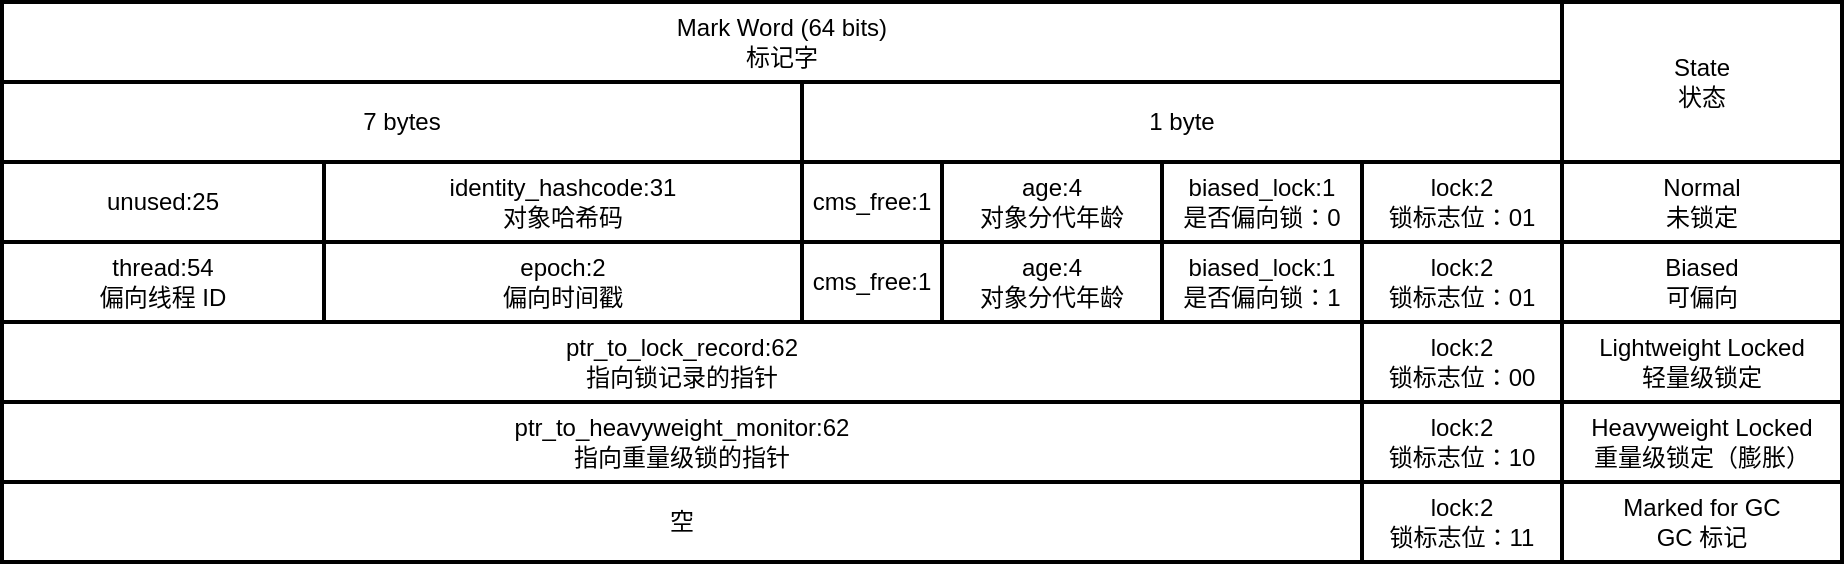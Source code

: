 <mxfile version="17.4.2" type="github">
  <diagram id="FtOTbmWVW1BAd9OqyBhV" name="Page-1">
    <mxGraphModel dx="1236" dy="819" grid="1" gridSize="10" guides="1" tooltips="1" connect="1" arrows="1" fold="1" page="1" pageScale="1" pageWidth="1169" pageHeight="1654" math="0" shadow="0">
      <root>
        <mxCell id="0" />
        <mxCell id="1" parent="0" />
        <mxCell id="H3et-QldE6UNzk7_1pBx-1" value="" style="shape=table;startSize=0;container=1;collapsible=0;childLayout=tableLayout;strokeWidth=2;" vertex="1" parent="1">
          <mxGeometry x="120" y="320" width="920.0" height="280" as="geometry" />
        </mxCell>
        <mxCell id="H3et-QldE6UNzk7_1pBx-2" value="" style="shape=tableRow;horizontal=0;startSize=0;swimlaneHead=0;swimlaneBody=0;top=0;left=0;bottom=0;right=0;collapsible=0;dropTarget=0;fillColor=none;points=[[0,0.5],[1,0.5]];portConstraint=eastwest;strokeWidth=2;" vertex="1" parent="H3et-QldE6UNzk7_1pBx-1">
          <mxGeometry width="920.0" height="40" as="geometry" />
        </mxCell>
        <mxCell id="H3et-QldE6UNzk7_1pBx-3" value="&lt;div&gt;Mark Word (64 bits)&lt;/div&gt;&lt;div&gt;标记字&lt;/div&gt;" style="shape=partialRectangle;html=1;whiteSpace=wrap;connectable=0;overflow=hidden;fillColor=none;top=0;left=0;bottom=0;right=0;pointerEvents=1;rowspan=1;colspan=6;strokeWidth=2;" vertex="1" parent="H3et-QldE6UNzk7_1pBx-2">
          <mxGeometry width="780" height="40" as="geometry">
            <mxRectangle width="161" height="40" as="alternateBounds" />
          </mxGeometry>
        </mxCell>
        <mxCell id="H3et-QldE6UNzk7_1pBx-4" value="" style="shape=partialRectangle;html=1;whiteSpace=wrap;connectable=0;overflow=hidden;fillColor=none;top=0;left=0;bottom=0;right=0;pointerEvents=1;" vertex="1" visible="0" parent="H3et-QldE6UNzk7_1pBx-2">
          <mxGeometry x="161" width="239" height="40" as="geometry">
            <mxRectangle width="239" height="40" as="alternateBounds" />
          </mxGeometry>
        </mxCell>
        <mxCell id="H3et-QldE6UNzk7_1pBx-5" value="" style="shape=partialRectangle;html=1;whiteSpace=wrap;connectable=0;overflow=hidden;fillColor=none;top=0;left=0;bottom=0;right=0;pointerEvents=1;" vertex="1" visible="0" parent="H3et-QldE6UNzk7_1pBx-2">
          <mxGeometry x="400" width="70" height="40" as="geometry">
            <mxRectangle width="70" height="40" as="alternateBounds" />
          </mxGeometry>
        </mxCell>
        <mxCell id="H3et-QldE6UNzk7_1pBx-6" value="" style="shape=partialRectangle;html=1;whiteSpace=wrap;connectable=0;overflow=hidden;fillColor=none;top=0;left=0;bottom=0;right=0;pointerEvents=1;" vertex="1" visible="0" parent="H3et-QldE6UNzk7_1pBx-2">
          <mxGeometry x="470" width="110" height="40" as="geometry">
            <mxRectangle width="110" height="40" as="alternateBounds" />
          </mxGeometry>
        </mxCell>
        <mxCell id="H3et-QldE6UNzk7_1pBx-7" value="" style="shape=partialRectangle;html=1;whiteSpace=wrap;connectable=0;overflow=hidden;fillColor=none;top=0;left=0;bottom=0;right=0;pointerEvents=1;" vertex="1" visible="0" parent="H3et-QldE6UNzk7_1pBx-2">
          <mxGeometry x="580" width="100" height="40" as="geometry">
            <mxRectangle width="100" height="40" as="alternateBounds" />
          </mxGeometry>
        </mxCell>
        <mxCell id="H3et-QldE6UNzk7_1pBx-8" value="" style="shape=partialRectangle;html=1;whiteSpace=wrap;connectable=0;overflow=hidden;fillColor=none;top=0;left=0;bottom=0;right=0;pointerEvents=1;" vertex="1" visible="0" parent="H3et-QldE6UNzk7_1pBx-2">
          <mxGeometry x="680" width="100" height="40" as="geometry">
            <mxRectangle width="100" height="40" as="alternateBounds" />
          </mxGeometry>
        </mxCell>
        <mxCell id="H3et-QldE6UNzk7_1pBx-9" value="&lt;div&gt;State&lt;/div&gt;&lt;div&gt;状态&lt;br&gt;&lt;/div&gt;" style="shape=partialRectangle;html=1;whiteSpace=wrap;connectable=0;overflow=hidden;fillColor=none;top=0;left=0;bottom=0;right=0;pointerEvents=1;rowspan=2;colspan=1;strokeWidth=2;" vertex="1" parent="H3et-QldE6UNzk7_1pBx-2">
          <mxGeometry x="780" width="140" height="80" as="geometry">
            <mxRectangle width="140" height="40" as="alternateBounds" />
          </mxGeometry>
        </mxCell>
        <mxCell id="H3et-QldE6UNzk7_1pBx-50" style="shape=tableRow;horizontal=0;startSize=0;swimlaneHead=0;swimlaneBody=0;top=0;left=0;bottom=0;right=0;collapsible=0;dropTarget=0;fillColor=none;points=[[0,0.5],[1,0.5]];portConstraint=eastwest;strokeWidth=2;" vertex="1" parent="H3et-QldE6UNzk7_1pBx-1">
          <mxGeometry y="40" width="920.0" height="40" as="geometry" />
        </mxCell>
        <mxCell id="H3et-QldE6UNzk7_1pBx-51" value="7 bytes" style="shape=partialRectangle;html=1;whiteSpace=wrap;connectable=0;overflow=hidden;fillColor=none;top=0;left=0;bottom=0;right=0;pointerEvents=1;rowspan=1;colspan=2;strokeWidth=2;" vertex="1" parent="H3et-QldE6UNzk7_1pBx-50">
          <mxGeometry width="400" height="40" as="geometry">
            <mxRectangle width="161" height="40" as="alternateBounds" />
          </mxGeometry>
        </mxCell>
        <mxCell id="H3et-QldE6UNzk7_1pBx-52" style="shape=partialRectangle;html=1;whiteSpace=wrap;connectable=0;overflow=hidden;fillColor=none;top=0;left=0;bottom=0;right=0;pointerEvents=1;" vertex="1" visible="0" parent="H3et-QldE6UNzk7_1pBx-50">
          <mxGeometry x="161" width="239" height="40" as="geometry">
            <mxRectangle width="239" height="40" as="alternateBounds" />
          </mxGeometry>
        </mxCell>
        <mxCell id="H3et-QldE6UNzk7_1pBx-53" value="1 byte" style="shape=partialRectangle;html=1;whiteSpace=wrap;connectable=0;overflow=hidden;fillColor=none;top=0;left=0;bottom=0;right=0;pointerEvents=1;rowspan=1;colspan=4;strokeWidth=2;" vertex="1" parent="H3et-QldE6UNzk7_1pBx-50">
          <mxGeometry x="400" width="380" height="40" as="geometry">
            <mxRectangle width="70" height="40" as="alternateBounds" />
          </mxGeometry>
        </mxCell>
        <mxCell id="H3et-QldE6UNzk7_1pBx-54" style="shape=partialRectangle;html=1;whiteSpace=wrap;connectable=0;overflow=hidden;fillColor=none;top=0;left=0;bottom=0;right=0;pointerEvents=1;" vertex="1" visible="0" parent="H3et-QldE6UNzk7_1pBx-50">
          <mxGeometry x="470" width="110" height="40" as="geometry">
            <mxRectangle width="110" height="40" as="alternateBounds" />
          </mxGeometry>
        </mxCell>
        <mxCell id="H3et-QldE6UNzk7_1pBx-55" style="shape=partialRectangle;html=1;whiteSpace=wrap;connectable=0;overflow=hidden;fillColor=none;top=0;left=0;bottom=0;right=0;pointerEvents=1;" vertex="1" visible="0" parent="H3et-QldE6UNzk7_1pBx-50">
          <mxGeometry x="580" width="100" height="40" as="geometry">
            <mxRectangle width="100" height="40" as="alternateBounds" />
          </mxGeometry>
        </mxCell>
        <mxCell id="H3et-QldE6UNzk7_1pBx-56" style="shape=partialRectangle;html=1;whiteSpace=wrap;connectable=0;overflow=hidden;fillColor=none;top=0;left=0;bottom=0;right=0;pointerEvents=1;" vertex="1" visible="0" parent="H3et-QldE6UNzk7_1pBx-50">
          <mxGeometry x="680" width="100" height="40" as="geometry">
            <mxRectangle width="100" height="40" as="alternateBounds" />
          </mxGeometry>
        </mxCell>
        <mxCell id="H3et-QldE6UNzk7_1pBx-57" style="shape=partialRectangle;html=1;whiteSpace=wrap;connectable=0;overflow=hidden;fillColor=none;top=0;left=0;bottom=0;right=0;pointerEvents=1;" vertex="1" visible="0" parent="H3et-QldE6UNzk7_1pBx-50">
          <mxGeometry x="780" width="140" height="40" as="geometry">
            <mxRectangle width="140" height="40" as="alternateBounds" />
          </mxGeometry>
        </mxCell>
        <mxCell id="H3et-QldE6UNzk7_1pBx-10" value="" style="shape=tableRow;horizontal=0;startSize=0;swimlaneHead=0;swimlaneBody=0;top=0;left=0;bottom=0;right=0;collapsible=0;dropTarget=0;fillColor=none;points=[[0,0.5],[1,0.5]];portConstraint=eastwest;strokeWidth=2;" vertex="1" parent="H3et-QldE6UNzk7_1pBx-1">
          <mxGeometry y="80" width="920.0" height="40" as="geometry" />
        </mxCell>
        <mxCell id="H3et-QldE6UNzk7_1pBx-11" value="unused:25" style="shape=partialRectangle;html=1;whiteSpace=wrap;connectable=0;overflow=hidden;fillColor=none;top=0;left=0;bottom=0;right=0;pointerEvents=1;strokeWidth=2;" vertex="1" parent="H3et-QldE6UNzk7_1pBx-10">
          <mxGeometry width="161" height="40" as="geometry">
            <mxRectangle width="161" height="40" as="alternateBounds" />
          </mxGeometry>
        </mxCell>
        <mxCell id="H3et-QldE6UNzk7_1pBx-12" value="identity_hashcode:31&lt;br&gt;&lt;div&gt;对象哈希码&lt;/div&gt;" style="shape=partialRectangle;html=1;whiteSpace=wrap;connectable=0;overflow=hidden;fillColor=none;top=0;left=0;bottom=0;right=0;pointerEvents=1;strokeWidth=2;" vertex="1" parent="H3et-QldE6UNzk7_1pBx-10">
          <mxGeometry x="161" width="239" height="40" as="geometry">
            <mxRectangle width="239" height="40" as="alternateBounds" />
          </mxGeometry>
        </mxCell>
        <mxCell id="H3et-QldE6UNzk7_1pBx-13" value="cms_free:1" style="shape=partialRectangle;html=1;whiteSpace=wrap;connectable=0;overflow=hidden;fillColor=none;top=0;left=0;bottom=0;right=0;pointerEvents=1;strokeWidth=2;" vertex="1" parent="H3et-QldE6UNzk7_1pBx-10">
          <mxGeometry x="400" width="70" height="40" as="geometry">
            <mxRectangle width="70" height="40" as="alternateBounds" />
          </mxGeometry>
        </mxCell>
        <mxCell id="H3et-QldE6UNzk7_1pBx-14" value="age:4&lt;br&gt;&lt;div&gt;对象分代年龄&lt;/div&gt;" style="shape=partialRectangle;html=1;whiteSpace=wrap;connectable=0;overflow=hidden;fillColor=none;top=0;left=0;bottom=0;right=0;pointerEvents=1;strokeWidth=2;" vertex="1" parent="H3et-QldE6UNzk7_1pBx-10">
          <mxGeometry x="470" width="110" height="40" as="geometry">
            <mxRectangle width="110" height="40" as="alternateBounds" />
          </mxGeometry>
        </mxCell>
        <mxCell id="H3et-QldE6UNzk7_1pBx-15" value="&lt;div&gt;biased_lock:1&lt;/div&gt;&lt;div&gt;是否偏向锁：0&lt;/div&gt;" style="shape=partialRectangle;html=1;whiteSpace=wrap;connectable=0;overflow=hidden;fillColor=none;top=0;left=0;bottom=0;right=0;pointerEvents=1;strokeWidth=2;" vertex="1" parent="H3et-QldE6UNzk7_1pBx-10">
          <mxGeometry x="580" width="100" height="40" as="geometry">
            <mxRectangle width="100" height="40" as="alternateBounds" />
          </mxGeometry>
        </mxCell>
        <mxCell id="H3et-QldE6UNzk7_1pBx-16" value="&lt;div&gt;lock:2&lt;/div&gt;锁标志位：01" style="shape=partialRectangle;html=1;whiteSpace=wrap;connectable=0;overflow=hidden;fillColor=none;top=0;left=0;bottom=0;right=0;pointerEvents=1;strokeWidth=2;" vertex="1" parent="H3et-QldE6UNzk7_1pBx-10">
          <mxGeometry x="680" width="100" height="40" as="geometry">
            <mxRectangle width="100" height="40" as="alternateBounds" />
          </mxGeometry>
        </mxCell>
        <mxCell id="H3et-QldE6UNzk7_1pBx-17" value="&lt;div&gt;Normal&lt;br&gt;&lt;/div&gt;&lt;div&gt;未锁定&lt;br&gt;&lt;/div&gt;" style="shape=partialRectangle;html=1;whiteSpace=wrap;connectable=0;overflow=hidden;fillColor=none;top=0;left=0;bottom=0;right=0;pointerEvents=1;strokeWidth=2;" vertex="1" parent="H3et-QldE6UNzk7_1pBx-10">
          <mxGeometry x="780" width="140" height="40" as="geometry">
            <mxRectangle width="140" height="40" as="alternateBounds" />
          </mxGeometry>
        </mxCell>
        <mxCell id="H3et-QldE6UNzk7_1pBx-18" value="" style="shape=tableRow;horizontal=0;startSize=0;swimlaneHead=0;swimlaneBody=0;top=0;left=0;bottom=0;right=0;collapsible=0;dropTarget=0;fillColor=none;points=[[0,0.5],[1,0.5]];portConstraint=eastwest;strokeWidth=2;" vertex="1" parent="H3et-QldE6UNzk7_1pBx-1">
          <mxGeometry y="120" width="920.0" height="40" as="geometry" />
        </mxCell>
        <mxCell id="H3et-QldE6UNzk7_1pBx-19" value="thread:54&lt;br&gt;&lt;div&gt;偏向线程 ID&lt;/div&gt;" style="shape=partialRectangle;html=1;whiteSpace=wrap;connectable=0;overflow=hidden;fillColor=none;top=0;left=0;bottom=0;right=0;pointerEvents=1;strokeWidth=2;" vertex="1" parent="H3et-QldE6UNzk7_1pBx-18">
          <mxGeometry width="161" height="40" as="geometry">
            <mxRectangle width="161" height="40" as="alternateBounds" />
          </mxGeometry>
        </mxCell>
        <mxCell id="H3et-QldE6UNzk7_1pBx-20" value="epoch:2&lt;br&gt;&lt;div&gt;偏向时间戳&lt;/div&gt;" style="shape=partialRectangle;html=1;whiteSpace=wrap;connectable=0;overflow=hidden;fillColor=none;top=0;left=0;bottom=0;right=0;pointerEvents=1;strokeWidth=2;" vertex="1" parent="H3et-QldE6UNzk7_1pBx-18">
          <mxGeometry x="161" width="239" height="40" as="geometry">
            <mxRectangle width="239" height="40" as="alternateBounds" />
          </mxGeometry>
        </mxCell>
        <mxCell id="H3et-QldE6UNzk7_1pBx-21" value="cms_free:1" style="shape=partialRectangle;html=1;whiteSpace=wrap;connectable=0;overflow=hidden;fillColor=none;top=0;left=0;bottom=0;right=0;pointerEvents=1;strokeWidth=2;" vertex="1" parent="H3et-QldE6UNzk7_1pBx-18">
          <mxGeometry x="400" width="70" height="40" as="geometry">
            <mxRectangle width="70" height="40" as="alternateBounds" />
          </mxGeometry>
        </mxCell>
        <mxCell id="H3et-QldE6UNzk7_1pBx-22" value="age:4&lt;br&gt;&lt;div&gt;对象分代年龄&lt;/div&gt;" style="shape=partialRectangle;html=1;whiteSpace=wrap;connectable=0;overflow=hidden;fillColor=none;top=0;left=0;bottom=0;right=0;pointerEvents=1;strokeWidth=2;" vertex="1" parent="H3et-QldE6UNzk7_1pBx-18">
          <mxGeometry x="470" width="110" height="40" as="geometry">
            <mxRectangle width="110" height="40" as="alternateBounds" />
          </mxGeometry>
        </mxCell>
        <mxCell id="H3et-QldE6UNzk7_1pBx-23" value="&lt;div&gt;biased_lock:1&lt;/div&gt;&lt;div&gt;是否偏向锁：1&lt;/div&gt;" style="shape=partialRectangle;html=1;whiteSpace=wrap;connectable=0;overflow=hidden;fillColor=none;top=0;left=0;bottom=0;right=0;pointerEvents=1;strokeWidth=2;" vertex="1" parent="H3et-QldE6UNzk7_1pBx-18">
          <mxGeometry x="580" width="100" height="40" as="geometry">
            <mxRectangle width="100" height="40" as="alternateBounds" />
          </mxGeometry>
        </mxCell>
        <mxCell id="H3et-QldE6UNzk7_1pBx-24" value="&lt;div&gt;lock:2&lt;/div&gt;锁标志位：01" style="shape=partialRectangle;html=1;whiteSpace=wrap;connectable=0;overflow=hidden;fillColor=none;top=0;left=0;bottom=0;right=0;pointerEvents=1;strokeWidth=2;" vertex="1" parent="H3et-QldE6UNzk7_1pBx-18">
          <mxGeometry x="680" width="100" height="40" as="geometry">
            <mxRectangle width="100" height="40" as="alternateBounds" />
          </mxGeometry>
        </mxCell>
        <mxCell id="H3et-QldE6UNzk7_1pBx-25" value="&lt;div&gt;Biased&lt;/div&gt;&lt;div&gt;可偏向&lt;/div&gt;" style="shape=partialRectangle;html=1;whiteSpace=wrap;connectable=0;overflow=hidden;fillColor=none;top=0;left=0;bottom=0;right=0;pointerEvents=1;strokeWidth=2;" vertex="1" parent="H3et-QldE6UNzk7_1pBx-18">
          <mxGeometry x="780" width="140" height="40" as="geometry">
            <mxRectangle width="140" height="40" as="alternateBounds" />
          </mxGeometry>
        </mxCell>
        <mxCell id="H3et-QldE6UNzk7_1pBx-26" value="" style="shape=tableRow;horizontal=0;startSize=0;swimlaneHead=0;swimlaneBody=0;top=0;left=0;bottom=0;right=0;collapsible=0;dropTarget=0;fillColor=none;points=[[0,0.5],[1,0.5]];portConstraint=eastwest;strokeWidth=2;" vertex="1" parent="H3et-QldE6UNzk7_1pBx-1">
          <mxGeometry y="160" width="920.0" height="40" as="geometry" />
        </mxCell>
        <mxCell id="H3et-QldE6UNzk7_1pBx-27" value="&lt;div&gt;ptr_to_lock_record:62&lt;/div&gt;&lt;div&gt;指向锁记录的指针&lt;br&gt;&lt;/div&gt;" style="shape=partialRectangle;html=1;whiteSpace=wrap;connectable=0;overflow=hidden;fillColor=none;top=0;left=0;bottom=0;right=0;pointerEvents=1;rowspan=1;colspan=5;strokeWidth=2;" vertex="1" parent="H3et-QldE6UNzk7_1pBx-26">
          <mxGeometry width="680" height="40" as="geometry">
            <mxRectangle width="161" height="40" as="alternateBounds" />
          </mxGeometry>
        </mxCell>
        <mxCell id="H3et-QldE6UNzk7_1pBx-28" value="" style="shape=partialRectangle;html=1;whiteSpace=wrap;connectable=0;overflow=hidden;fillColor=none;top=0;left=0;bottom=0;right=0;pointerEvents=1;" vertex="1" visible="0" parent="H3et-QldE6UNzk7_1pBx-26">
          <mxGeometry x="161" width="239" height="40" as="geometry">
            <mxRectangle width="239" height="40" as="alternateBounds" />
          </mxGeometry>
        </mxCell>
        <mxCell id="H3et-QldE6UNzk7_1pBx-29" value="" style="shape=partialRectangle;html=1;whiteSpace=wrap;connectable=0;overflow=hidden;fillColor=none;top=0;left=0;bottom=0;right=0;pointerEvents=1;" vertex="1" visible="0" parent="H3et-QldE6UNzk7_1pBx-26">
          <mxGeometry x="400" width="70" height="40" as="geometry">
            <mxRectangle width="70" height="40" as="alternateBounds" />
          </mxGeometry>
        </mxCell>
        <mxCell id="H3et-QldE6UNzk7_1pBx-30" value="" style="shape=partialRectangle;html=1;whiteSpace=wrap;connectable=0;overflow=hidden;fillColor=none;top=0;left=0;bottom=0;right=0;pointerEvents=1;" vertex="1" visible="0" parent="H3et-QldE6UNzk7_1pBx-26">
          <mxGeometry x="470" width="110" height="40" as="geometry">
            <mxRectangle width="110" height="40" as="alternateBounds" />
          </mxGeometry>
        </mxCell>
        <mxCell id="H3et-QldE6UNzk7_1pBx-31" value="" style="shape=partialRectangle;html=1;whiteSpace=wrap;connectable=0;overflow=hidden;fillColor=none;top=0;left=0;bottom=0;right=0;pointerEvents=1;" vertex="1" visible="0" parent="H3et-QldE6UNzk7_1pBx-26">
          <mxGeometry x="580" width="100" height="40" as="geometry">
            <mxRectangle width="100" height="40" as="alternateBounds" />
          </mxGeometry>
        </mxCell>
        <mxCell id="H3et-QldE6UNzk7_1pBx-32" value="&lt;div&gt;lock:2&lt;/div&gt;锁标志位：00" style="shape=partialRectangle;html=1;whiteSpace=wrap;connectable=0;overflow=hidden;fillColor=none;top=0;left=0;bottom=0;right=0;pointerEvents=1;strokeWidth=2;" vertex="1" parent="H3et-QldE6UNzk7_1pBx-26">
          <mxGeometry x="680" width="100" height="40" as="geometry">
            <mxRectangle width="100" height="40" as="alternateBounds" />
          </mxGeometry>
        </mxCell>
        <mxCell id="H3et-QldE6UNzk7_1pBx-33" value="&lt;div&gt;Lightweight Locked&lt;/div&gt;&lt;div&gt;轻量级锁定&lt;/div&gt;" style="shape=partialRectangle;html=1;whiteSpace=wrap;connectable=0;overflow=hidden;fillColor=none;top=0;left=0;bottom=0;right=0;pointerEvents=1;strokeWidth=2;" vertex="1" parent="H3et-QldE6UNzk7_1pBx-26">
          <mxGeometry x="780" width="140" height="40" as="geometry">
            <mxRectangle width="140" height="40" as="alternateBounds" />
          </mxGeometry>
        </mxCell>
        <mxCell id="H3et-QldE6UNzk7_1pBx-34" value="" style="shape=tableRow;horizontal=0;startSize=0;swimlaneHead=0;swimlaneBody=0;top=0;left=0;bottom=0;right=0;collapsible=0;dropTarget=0;fillColor=none;points=[[0,0.5],[1,0.5]];portConstraint=eastwest;strokeWidth=2;" vertex="1" parent="H3et-QldE6UNzk7_1pBx-1">
          <mxGeometry y="200" width="920.0" height="40" as="geometry" />
        </mxCell>
        <mxCell id="H3et-QldE6UNzk7_1pBx-35" value="&lt;div&gt;ptr_to_heavyweight_monitor:62&lt;/div&gt;&lt;div&gt;指向重量级锁的指针&lt;/div&gt;" style="shape=partialRectangle;html=1;whiteSpace=wrap;connectable=0;overflow=hidden;fillColor=none;top=0;left=0;bottom=0;right=0;pointerEvents=1;rowspan=1;colspan=5;strokeWidth=2;" vertex="1" parent="H3et-QldE6UNzk7_1pBx-34">
          <mxGeometry width="680" height="40" as="geometry">
            <mxRectangle width="161" height="40" as="alternateBounds" />
          </mxGeometry>
        </mxCell>
        <mxCell id="H3et-QldE6UNzk7_1pBx-36" value="" style="shape=partialRectangle;html=1;whiteSpace=wrap;connectable=0;overflow=hidden;fillColor=none;top=0;left=0;bottom=0;right=0;pointerEvents=1;" vertex="1" visible="0" parent="H3et-QldE6UNzk7_1pBx-34">
          <mxGeometry x="161" width="239" height="40" as="geometry">
            <mxRectangle width="239" height="40" as="alternateBounds" />
          </mxGeometry>
        </mxCell>
        <mxCell id="H3et-QldE6UNzk7_1pBx-37" value="" style="shape=partialRectangle;html=1;whiteSpace=wrap;connectable=0;overflow=hidden;fillColor=none;top=0;left=0;bottom=0;right=0;pointerEvents=1;" vertex="1" visible="0" parent="H3et-QldE6UNzk7_1pBx-34">
          <mxGeometry x="400" width="70" height="40" as="geometry">
            <mxRectangle width="70" height="40" as="alternateBounds" />
          </mxGeometry>
        </mxCell>
        <mxCell id="H3et-QldE6UNzk7_1pBx-38" value="" style="shape=partialRectangle;html=1;whiteSpace=wrap;connectable=0;overflow=hidden;fillColor=none;top=0;left=0;bottom=0;right=0;pointerEvents=1;" vertex="1" visible="0" parent="H3et-QldE6UNzk7_1pBx-34">
          <mxGeometry x="470" width="110" height="40" as="geometry">
            <mxRectangle width="110" height="40" as="alternateBounds" />
          </mxGeometry>
        </mxCell>
        <mxCell id="H3et-QldE6UNzk7_1pBx-39" value="" style="shape=partialRectangle;html=1;whiteSpace=wrap;connectable=0;overflow=hidden;fillColor=none;top=0;left=0;bottom=0;right=0;pointerEvents=1;" vertex="1" visible="0" parent="H3et-QldE6UNzk7_1pBx-34">
          <mxGeometry x="580" width="100" height="40" as="geometry">
            <mxRectangle width="100" height="40" as="alternateBounds" />
          </mxGeometry>
        </mxCell>
        <mxCell id="H3et-QldE6UNzk7_1pBx-40" value="&lt;div&gt;lock:2&lt;/div&gt;锁标志位：10" style="shape=partialRectangle;html=1;whiteSpace=wrap;connectable=0;overflow=hidden;fillColor=none;top=0;left=0;bottom=0;right=0;pointerEvents=1;strokeWidth=2;" vertex="1" parent="H3et-QldE6UNzk7_1pBx-34">
          <mxGeometry x="680" width="100" height="40" as="geometry">
            <mxRectangle width="100" height="40" as="alternateBounds" />
          </mxGeometry>
        </mxCell>
        <mxCell id="H3et-QldE6UNzk7_1pBx-41" value="&lt;div&gt;Heavyweight Locked&lt;/div&gt;&lt;div&gt;重量级锁定（膨胀）&lt;/div&gt;" style="shape=partialRectangle;html=1;whiteSpace=wrap;connectable=0;overflow=hidden;fillColor=none;top=0;left=0;bottom=0;right=0;pointerEvents=1;strokeWidth=2;" vertex="1" parent="H3et-QldE6UNzk7_1pBx-34">
          <mxGeometry x="780" width="140" height="40" as="geometry">
            <mxRectangle width="140" height="40" as="alternateBounds" />
          </mxGeometry>
        </mxCell>
        <mxCell id="H3et-QldE6UNzk7_1pBx-42" value="" style="shape=tableRow;horizontal=0;startSize=0;swimlaneHead=0;swimlaneBody=0;top=0;left=0;bottom=0;right=0;collapsible=0;dropTarget=0;fillColor=none;points=[[0,0.5],[1,0.5]];portConstraint=eastwest;strokeWidth=2;" vertex="1" parent="H3et-QldE6UNzk7_1pBx-1">
          <mxGeometry y="240" width="920.0" height="40" as="geometry" />
        </mxCell>
        <mxCell id="H3et-QldE6UNzk7_1pBx-43" value="空" style="shape=partialRectangle;html=1;whiteSpace=wrap;connectable=0;overflow=hidden;fillColor=none;top=0;left=0;bottom=0;right=0;pointerEvents=1;rowspan=1;colspan=5;strokeWidth=2;" vertex="1" parent="H3et-QldE6UNzk7_1pBx-42">
          <mxGeometry width="680" height="40" as="geometry">
            <mxRectangle width="161" height="40" as="alternateBounds" />
          </mxGeometry>
        </mxCell>
        <mxCell id="H3et-QldE6UNzk7_1pBx-44" value="" style="shape=partialRectangle;html=1;whiteSpace=wrap;connectable=0;overflow=hidden;fillColor=none;top=0;left=0;bottom=0;right=0;pointerEvents=1;" vertex="1" visible="0" parent="H3et-QldE6UNzk7_1pBx-42">
          <mxGeometry x="161" width="239" height="40" as="geometry">
            <mxRectangle width="239" height="40" as="alternateBounds" />
          </mxGeometry>
        </mxCell>
        <mxCell id="H3et-QldE6UNzk7_1pBx-45" value="" style="shape=partialRectangle;html=1;whiteSpace=wrap;connectable=0;overflow=hidden;fillColor=none;top=0;left=0;bottom=0;right=0;pointerEvents=1;" vertex="1" visible="0" parent="H3et-QldE6UNzk7_1pBx-42">
          <mxGeometry x="400" width="70" height="40" as="geometry">
            <mxRectangle width="70" height="40" as="alternateBounds" />
          </mxGeometry>
        </mxCell>
        <mxCell id="H3et-QldE6UNzk7_1pBx-46" value="" style="shape=partialRectangle;html=1;whiteSpace=wrap;connectable=0;overflow=hidden;fillColor=none;top=0;left=0;bottom=0;right=0;pointerEvents=1;" vertex="1" visible="0" parent="H3et-QldE6UNzk7_1pBx-42">
          <mxGeometry x="470" width="110" height="40" as="geometry">
            <mxRectangle width="110" height="40" as="alternateBounds" />
          </mxGeometry>
        </mxCell>
        <mxCell id="H3et-QldE6UNzk7_1pBx-47" value="" style="shape=partialRectangle;html=1;whiteSpace=wrap;connectable=0;overflow=hidden;fillColor=none;top=0;left=0;bottom=0;right=0;pointerEvents=1;" vertex="1" visible="0" parent="H3et-QldE6UNzk7_1pBx-42">
          <mxGeometry x="580" width="100" height="40" as="geometry">
            <mxRectangle width="100" height="40" as="alternateBounds" />
          </mxGeometry>
        </mxCell>
        <mxCell id="H3et-QldE6UNzk7_1pBx-48" value="&lt;div&gt;lock:2&lt;/div&gt;锁标志位：11" style="shape=partialRectangle;html=1;whiteSpace=wrap;connectable=0;overflow=hidden;fillColor=none;top=0;left=0;bottom=0;right=0;pointerEvents=1;strokeWidth=2;" vertex="1" parent="H3et-QldE6UNzk7_1pBx-42">
          <mxGeometry x="680" width="100" height="40" as="geometry">
            <mxRectangle width="100" height="40" as="alternateBounds" />
          </mxGeometry>
        </mxCell>
        <mxCell id="H3et-QldE6UNzk7_1pBx-49" value="&lt;div&gt;Marked for GC&lt;/div&gt;&lt;div&gt;GC 标记&lt;br&gt;&lt;/div&gt;" style="shape=partialRectangle;html=1;whiteSpace=wrap;connectable=0;overflow=hidden;fillColor=none;top=0;left=0;bottom=0;right=0;pointerEvents=1;strokeWidth=2;" vertex="1" parent="H3et-QldE6UNzk7_1pBx-42">
          <mxGeometry x="780" width="140" height="40" as="geometry">
            <mxRectangle width="140" height="40" as="alternateBounds" />
          </mxGeometry>
        </mxCell>
      </root>
    </mxGraphModel>
  </diagram>
</mxfile>
